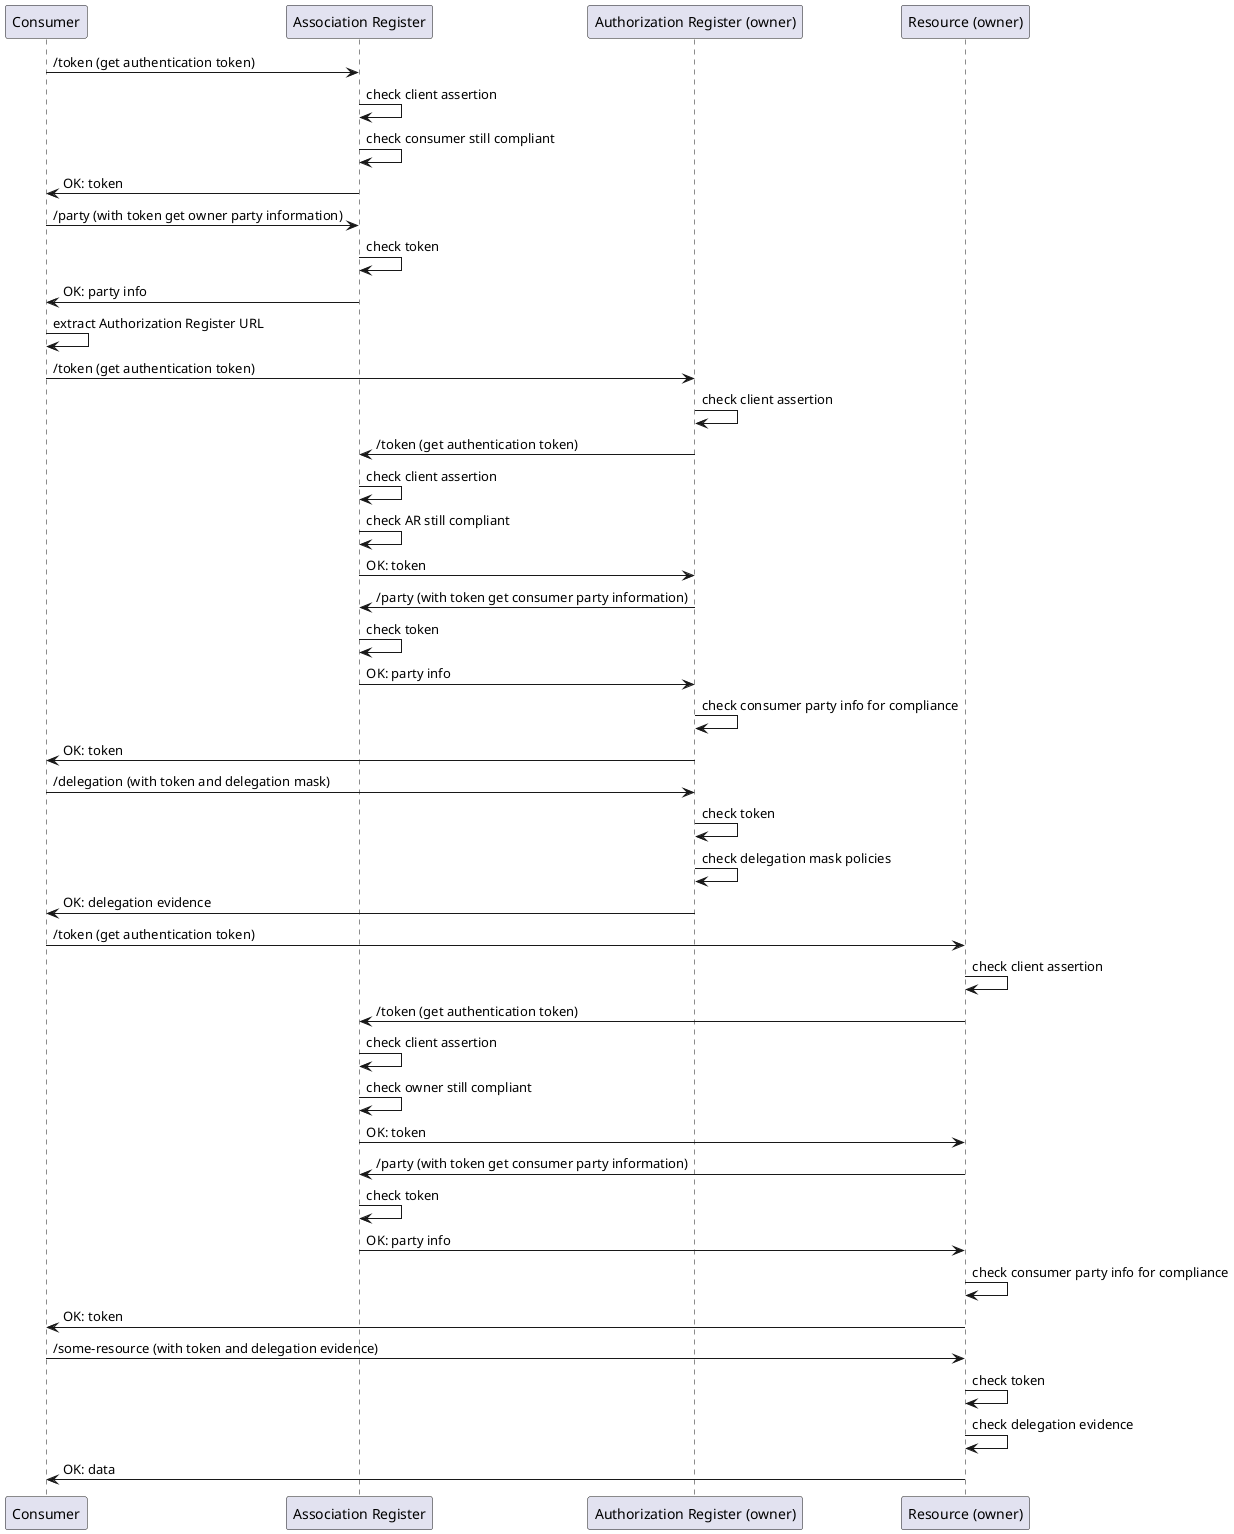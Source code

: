@startuml

participant "Consumer" as consumer
participant "Association Register" as association
participant "Authorization Register (owner)" as ownerAr
participant "Resource (owner)" as ownerApi

consumer -> association : /token (get authentication token)
association -> association : check client assertion
association -> association : check consumer still compliant
association -> consumer  : OK: token
consumer -> association : /party (with token get owner party information)
association -> association : check token
association -> consumer  : OK: party info
consumer -> consumer : extract Authorization Register URL

consumer -> ownerAr : /token (get authentication token)
ownerAr -> ownerAr : check client assertion
ownerAr -> association : /token (get authentication token)
association -> association : check client assertion
association -> association : check AR still compliant
association -> ownerAr  : OK: token
ownerAr ->  association : /party (with token get consumer party information)
association -> association : check token
association -> ownerAr   : OK: party info
ownerAr -> ownerAr : check consumer party info for compliance
ownerAr -> consumer  : OK: token

consumer -> ownerAr : /delegation (with token and delegation mask)
ownerAr -> ownerAr : check token
ownerAr -> ownerAr : check delegation mask policies
ownerAr -> consumer  : OK: delegation evidence

consumer -> ownerApi : /token (get authentication token)
ownerApi -> ownerApi : check client assertion
ownerApi -> association : /token (get authentication token)
association -> association : check client assertion
association -> association : check owner still compliant
association -> ownerApi : OK: token
ownerApi -> association : /party (with token get consumer party information)
association -> association : check token
association -> ownerApi : OK: party info
ownerApi -> ownerApi : check consumer party info for compliance
ownerApi -> consumer : OK: token

consumer -> ownerApi : /some-resource (with token and delegation evidence)
ownerApi -> ownerApi : check token
ownerApi -> ownerApi : check delegation evidence
ownerApi -> consumer : OK: data

@enduml
